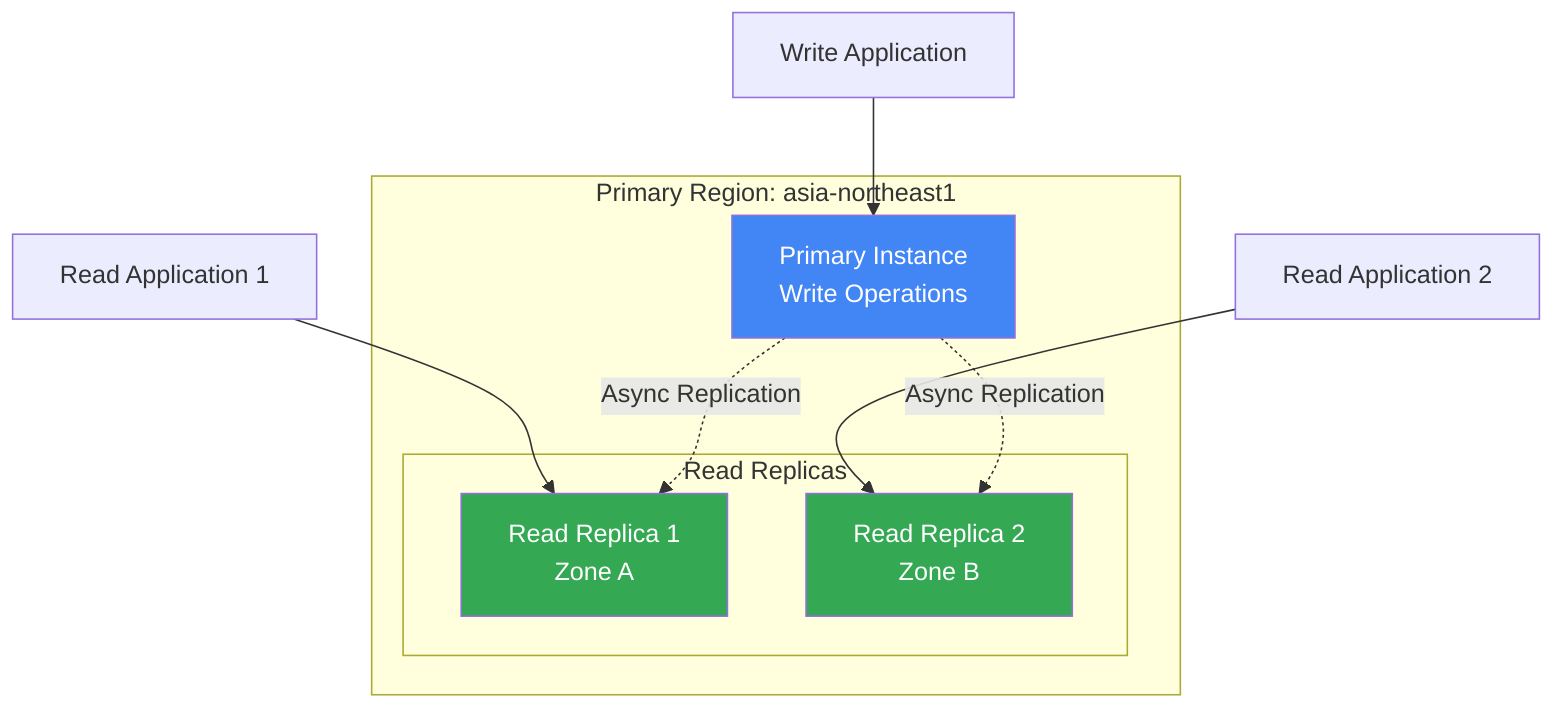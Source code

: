 graph TB
    subgraph "Primary Region: asia-northeast1"
        Primary[Primary Instance<br/>Write Operations]
        
        subgraph "Read Replicas"
            Replica1[Read Replica 1<br/>Zone A]
            Replica2[Read Replica 2<br/>Zone B]
        end
    end
    
    WriteApp[Write Application] --> Primary
    ReadApp1[Read Application 1] --> Replica1
    ReadApp2[Read Application 2] --> Replica2
    
    Primary -.->|Async Replication| Replica1
    Primary -.->|Async Replication| Replica2
    
    style Primary fill:#4285f4,color:#fff
    style Replica1 fill:#34a853,color:#fff
    style Replica2 fill:#34a853,color:#fff